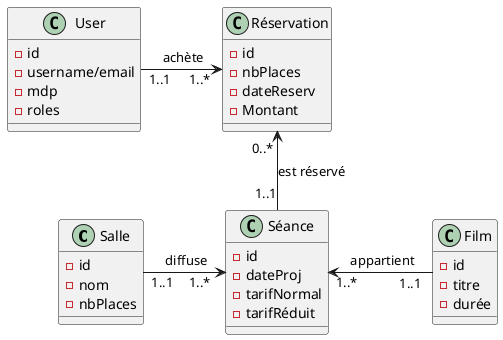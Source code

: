 @startuml
'https://plantuml.com/class-diagram

class Salle {
- id
- nom
- nbPlaces
}

class Séance {
- id
- dateProj
- tarifNormal
- tarifRéduit
}

class Film {
- id
- titre
- durée
}

class User {
- id
- username/email
- mdp
- roles
}

class Réservation {
- id
- nbPlaces
- dateReserv
- Montant
}

User "1..1 "->"1..* " Réservation : " achète"
Salle "1..1"->"1..*  " Séance : " diffuse"
Réservation "0..* "<--"1..1" Séance : "est réservé"
Séance "1..* "<-"1..1 " Film : " appartient"

@enduml